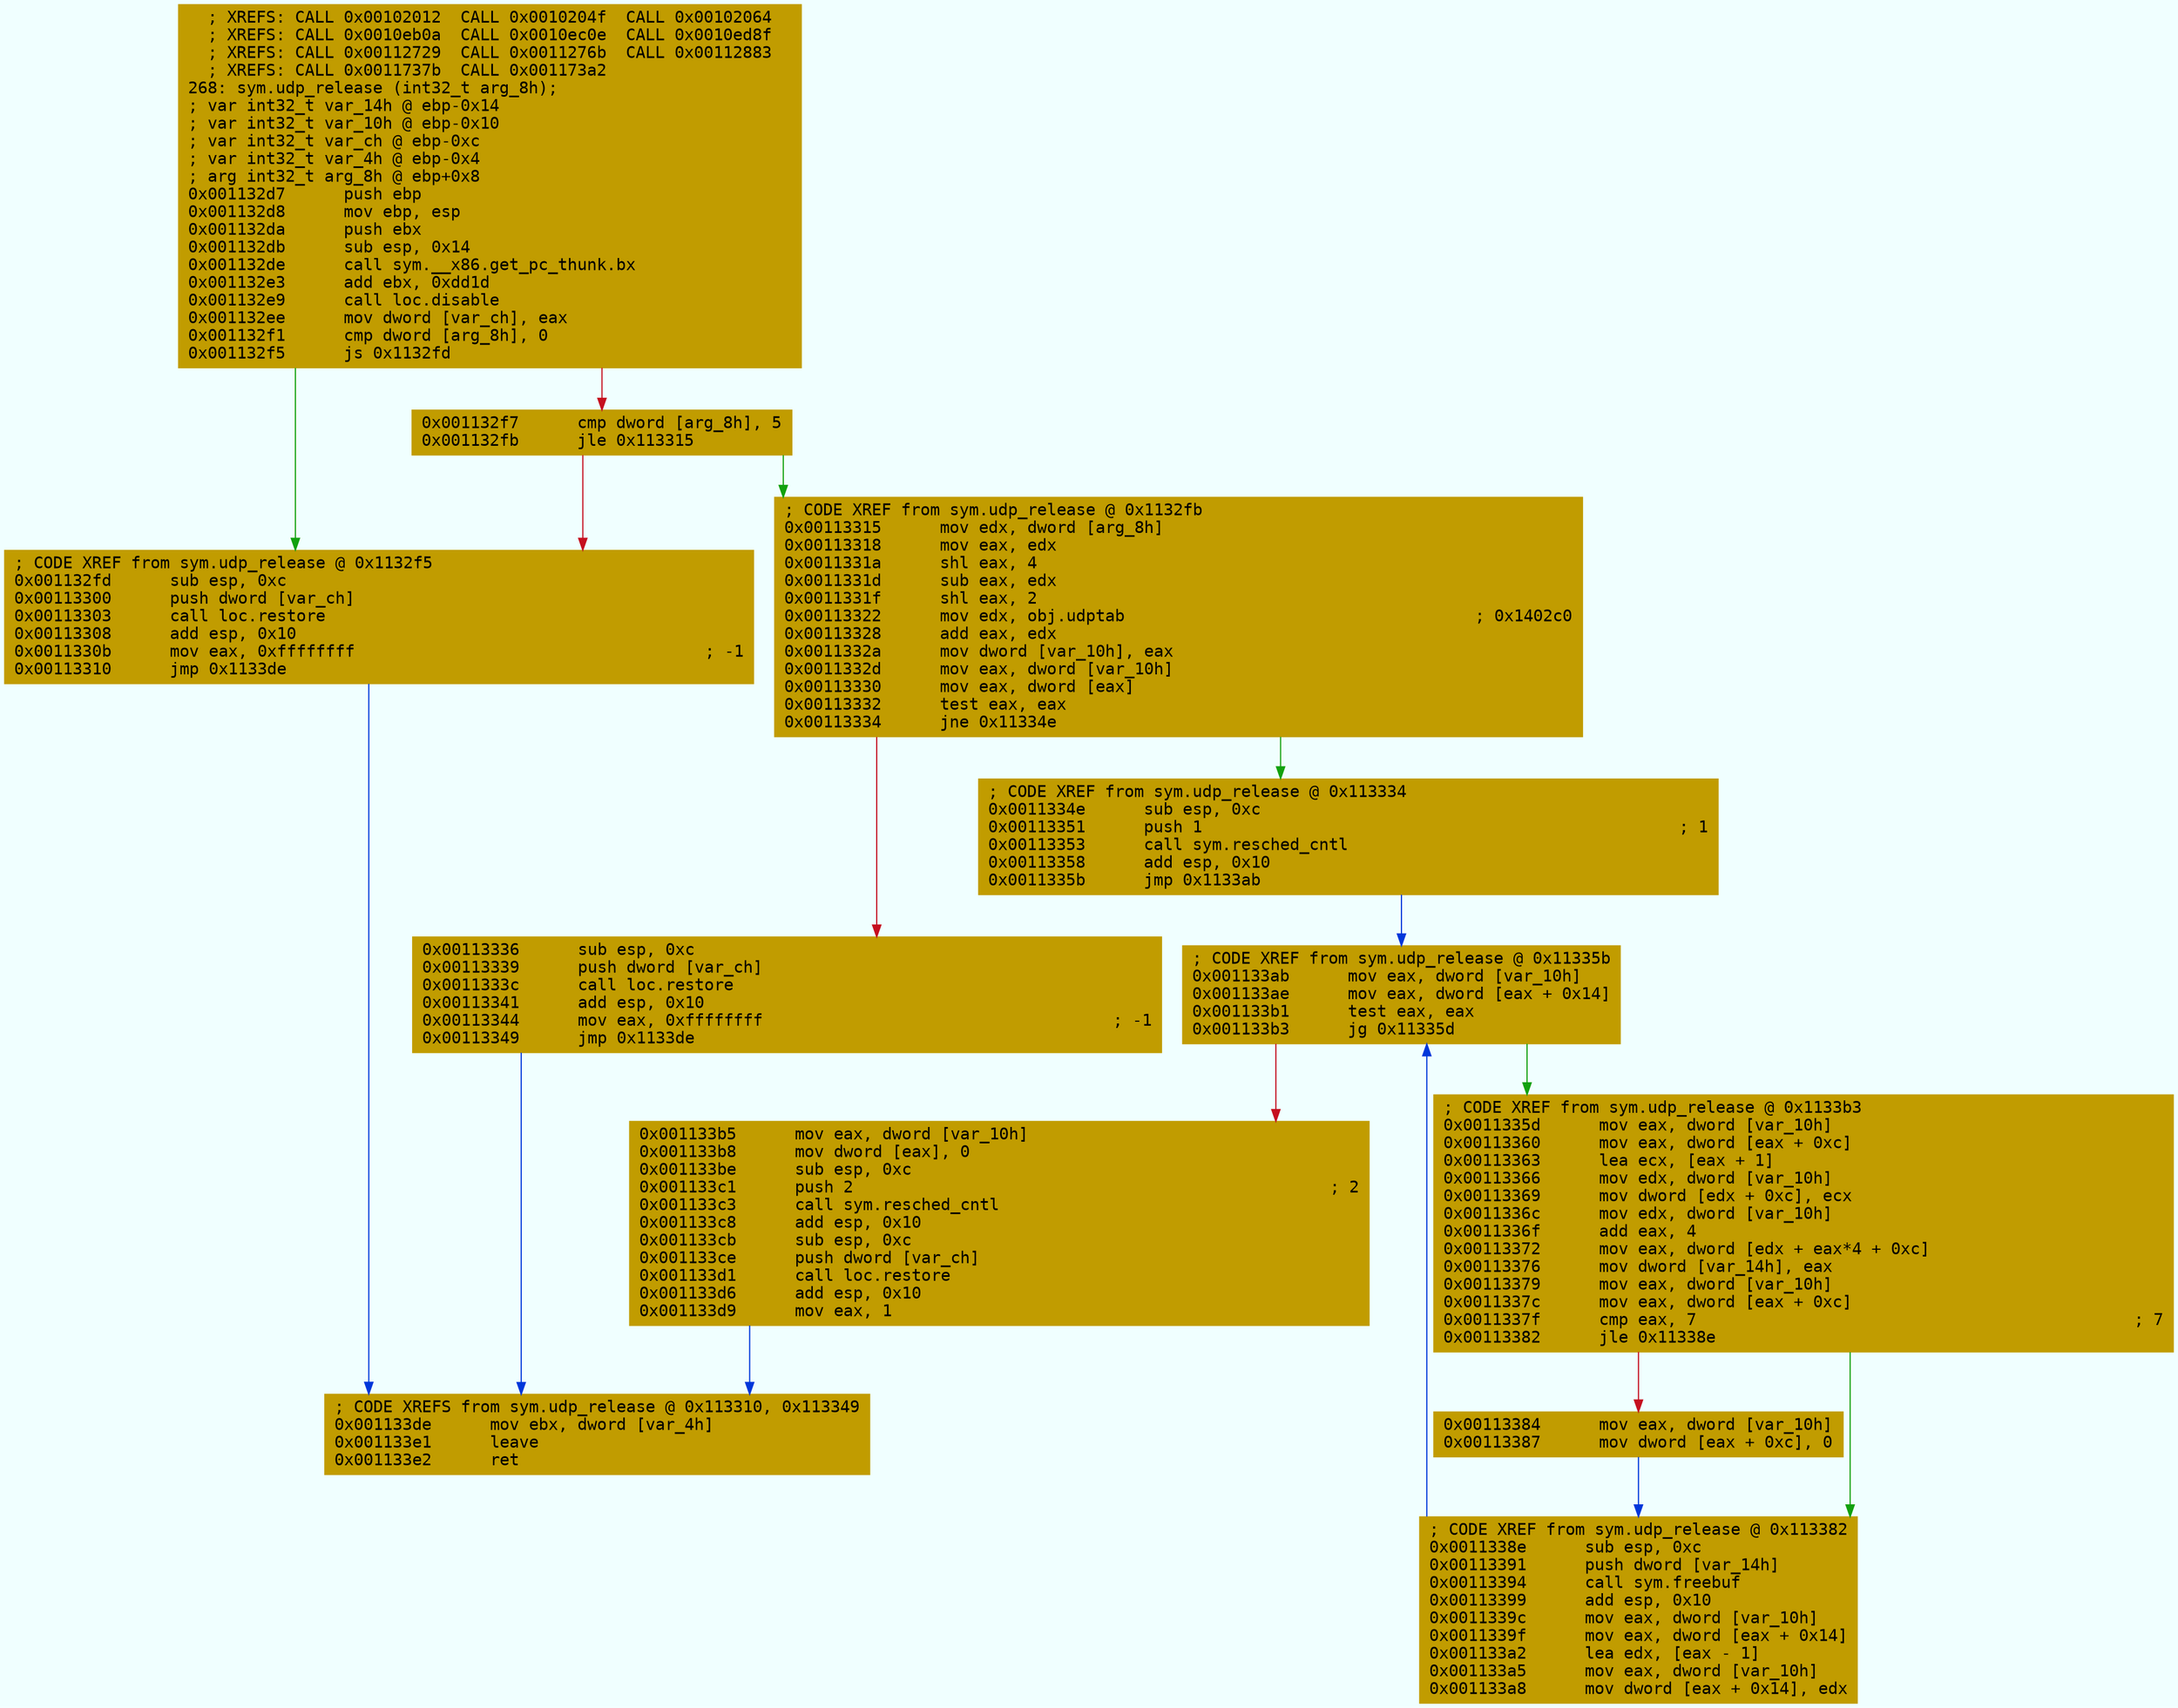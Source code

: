 digraph code {
	graph [bgcolor=azure fontsize=8 fontname="Courier" splines="ortho"];
	node [fillcolor=gray style=filled shape=box];
	edge [arrowhead="normal"];
	"0x001132d7" [URL="sym.udp_release/0x001132d7", fillcolor="#c19c00",color="#c19c00", fontname="Courier",label="  ; XREFS: CALL 0x00102012  CALL 0x0010204f  CALL 0x00102064  \l  ; XREFS: CALL 0x0010eb0a  CALL 0x0010ec0e  CALL 0x0010ed8f  \l  ; XREFS: CALL 0x00112729  CALL 0x0011276b  CALL 0x00112883  \l  ; XREFS: CALL 0x0011737b  CALL 0x001173a2  \l268: sym.udp_release (int32_t arg_8h);\l; var int32_t var_14h @ ebp-0x14\l; var int32_t var_10h @ ebp-0x10\l; var int32_t var_ch @ ebp-0xc\l; var int32_t var_4h @ ebp-0x4\l; arg int32_t arg_8h @ ebp+0x8\l0x001132d7      push ebp\l0x001132d8      mov ebp, esp\l0x001132da      push ebx\l0x001132db      sub esp, 0x14\l0x001132de      call sym.__x86.get_pc_thunk.bx\l0x001132e3      add ebx, 0xdd1d\l0x001132e9      call loc.disable\l0x001132ee      mov dword [var_ch], eax\l0x001132f1      cmp dword [arg_8h], 0\l0x001132f5      js 0x1132fd\l"]
	"0x001132f7" [URL="sym.udp_release/0x001132f7", fillcolor="#c19c00",color="#c19c00", fontname="Courier",label="0x001132f7      cmp dword [arg_8h], 5\l0x001132fb      jle 0x113315\l"]
	"0x001132fd" [URL="sym.udp_release/0x001132fd", fillcolor="#c19c00",color="#c19c00", fontname="Courier",label="; CODE XREF from sym.udp_release @ 0x1132f5\l0x001132fd      sub esp, 0xc\l0x00113300      push dword [var_ch]\l0x00113303      call loc.restore\l0x00113308      add esp, 0x10\l0x0011330b      mov eax, 0xffffffff                                    ; -1\l0x00113310      jmp 0x1133de\l"]
	"0x00113315" [URL="sym.udp_release/0x00113315", fillcolor="#c19c00",color="#c19c00", fontname="Courier",label="; CODE XREF from sym.udp_release @ 0x1132fb\l0x00113315      mov edx, dword [arg_8h]\l0x00113318      mov eax, edx\l0x0011331a      shl eax, 4\l0x0011331d      sub eax, edx\l0x0011331f      shl eax, 2\l0x00113322      mov edx, obj.udptab                                    ; 0x1402c0\l0x00113328      add eax, edx\l0x0011332a      mov dword [var_10h], eax\l0x0011332d      mov eax, dword [var_10h]\l0x00113330      mov eax, dword [eax]\l0x00113332      test eax, eax\l0x00113334      jne 0x11334e\l"]
	"0x00113336" [URL="sym.udp_release/0x00113336", fillcolor="#c19c00",color="#c19c00", fontname="Courier",label="0x00113336      sub esp, 0xc\l0x00113339      push dword [var_ch]\l0x0011333c      call loc.restore\l0x00113341      add esp, 0x10\l0x00113344      mov eax, 0xffffffff                                    ; -1\l0x00113349      jmp 0x1133de\l"]
	"0x0011334e" [URL="sym.udp_release/0x0011334e", fillcolor="#c19c00",color="#c19c00", fontname="Courier",label="; CODE XREF from sym.udp_release @ 0x113334\l0x0011334e      sub esp, 0xc\l0x00113351      push 1                                                 ; 1\l0x00113353      call sym.resched_cntl\l0x00113358      add esp, 0x10\l0x0011335b      jmp 0x1133ab\l"]
	"0x0011335d" [URL="sym.udp_release/0x0011335d", fillcolor="#c19c00",color="#c19c00", fontname="Courier",label="; CODE XREF from sym.udp_release @ 0x1133b3\l0x0011335d      mov eax, dword [var_10h]\l0x00113360      mov eax, dword [eax + 0xc]\l0x00113363      lea ecx, [eax + 1]\l0x00113366      mov edx, dword [var_10h]\l0x00113369      mov dword [edx + 0xc], ecx\l0x0011336c      mov edx, dword [var_10h]\l0x0011336f      add eax, 4\l0x00113372      mov eax, dword [edx + eax*4 + 0xc]\l0x00113376      mov dword [var_14h], eax\l0x00113379      mov eax, dword [var_10h]\l0x0011337c      mov eax, dword [eax + 0xc]\l0x0011337f      cmp eax, 7                                             ; 7\l0x00113382      jle 0x11338e\l"]
	"0x00113384" [URL="sym.udp_release/0x00113384", fillcolor="#c19c00",color="#c19c00", fontname="Courier",label="0x00113384      mov eax, dword [var_10h]\l0x00113387      mov dword [eax + 0xc], 0\l"]
	"0x0011338e" [URL="sym.udp_release/0x0011338e", fillcolor="#c19c00",color="#c19c00", fontname="Courier",label="; CODE XREF from sym.udp_release @ 0x113382\l0x0011338e      sub esp, 0xc\l0x00113391      push dword [var_14h]\l0x00113394      call sym.freebuf\l0x00113399      add esp, 0x10\l0x0011339c      mov eax, dword [var_10h]\l0x0011339f      mov eax, dword [eax + 0x14]\l0x001133a2      lea edx, [eax - 1]\l0x001133a5      mov eax, dword [var_10h]\l0x001133a8      mov dword [eax + 0x14], edx\l"]
	"0x001133ab" [URL="sym.udp_release/0x001133ab", fillcolor="#c19c00",color="#c19c00", fontname="Courier",label="; CODE XREF from sym.udp_release @ 0x11335b\l0x001133ab      mov eax, dword [var_10h]\l0x001133ae      mov eax, dword [eax + 0x14]\l0x001133b1      test eax, eax\l0x001133b3      jg 0x11335d\l"]
	"0x001133b5" [URL="sym.udp_release/0x001133b5", fillcolor="#c19c00",color="#c19c00", fontname="Courier",label="0x001133b5      mov eax, dword [var_10h]\l0x001133b8      mov dword [eax], 0\l0x001133be      sub esp, 0xc\l0x001133c1      push 2                                                 ; 2\l0x001133c3      call sym.resched_cntl\l0x001133c8      add esp, 0x10\l0x001133cb      sub esp, 0xc\l0x001133ce      push dword [var_ch]\l0x001133d1      call loc.restore\l0x001133d6      add esp, 0x10\l0x001133d9      mov eax, 1\l"]
	"0x001133de" [URL="sym.udp_release/0x001133de", fillcolor="#c19c00",color="#c19c00", fontname="Courier",label="; CODE XREFS from sym.udp_release @ 0x113310, 0x113349\l0x001133de      mov ebx, dword [var_4h]\l0x001133e1      leave\l0x001133e2      ret\l"]
        "0x001132d7" -> "0x001132fd" [color="#13a10e"];
        "0x001132d7" -> "0x001132f7" [color="#c50f1f"];
        "0x001132f7" -> "0x00113315" [color="#13a10e"];
        "0x001132f7" -> "0x001132fd" [color="#c50f1f"];
        "0x001132fd" -> "0x001133de" [color="#0037da"];
        "0x00113315" -> "0x0011334e" [color="#13a10e"];
        "0x00113315" -> "0x00113336" [color="#c50f1f"];
        "0x00113336" -> "0x001133de" [color="#0037da"];
        "0x0011334e" -> "0x001133ab" [color="#0037da"];
        "0x0011335d" -> "0x0011338e" [color="#13a10e"];
        "0x0011335d" -> "0x00113384" [color="#c50f1f"];
        "0x00113384" -> "0x0011338e" [color="#0037da"];
        "0x0011338e" -> "0x001133ab" [color="#0037da"];
        "0x001133ab" -> "0x0011335d" [color="#13a10e"];
        "0x001133ab" -> "0x001133b5" [color="#c50f1f"];
        "0x001133b5" -> "0x001133de" [color="#0037da"];
}
